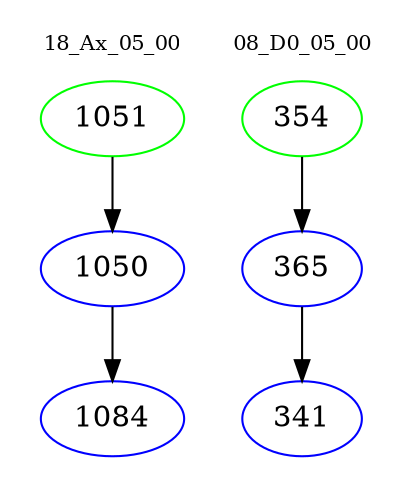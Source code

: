 digraph{
subgraph cluster_0 {
color = white
label = "18_Ax_05_00";
fontsize=10;
T0_1051 [label="1051", color="green"]
T0_1051 -> T0_1050 [color="black"]
T0_1050 [label="1050", color="blue"]
T0_1050 -> T0_1084 [color="black"]
T0_1084 [label="1084", color="blue"]
}
subgraph cluster_1 {
color = white
label = "08_D0_05_00";
fontsize=10;
T1_354 [label="354", color="green"]
T1_354 -> T1_365 [color="black"]
T1_365 [label="365", color="blue"]
T1_365 -> T1_341 [color="black"]
T1_341 [label="341", color="blue"]
}
}
